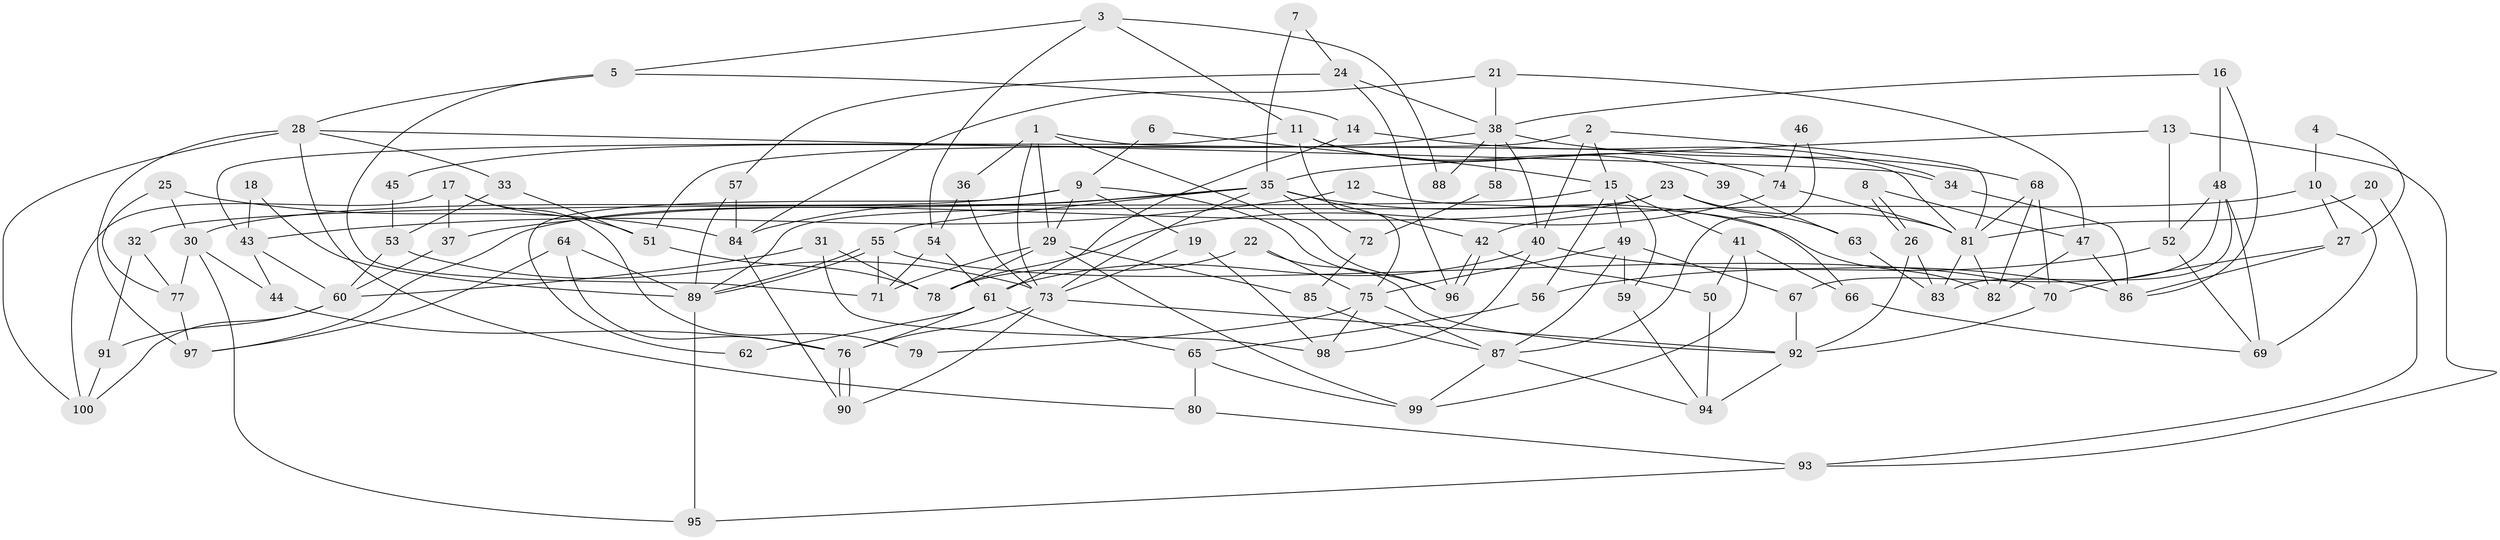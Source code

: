 // Generated by graph-tools (version 1.1) at 2025/50/03/09/25 04:50:38]
// undirected, 100 vertices, 200 edges
graph export_dot {
graph [start="1"]
  node [color=gray90,style=filled];
  1;
  2;
  3;
  4;
  5;
  6;
  7;
  8;
  9;
  10;
  11;
  12;
  13;
  14;
  15;
  16;
  17;
  18;
  19;
  20;
  21;
  22;
  23;
  24;
  25;
  26;
  27;
  28;
  29;
  30;
  31;
  32;
  33;
  34;
  35;
  36;
  37;
  38;
  39;
  40;
  41;
  42;
  43;
  44;
  45;
  46;
  47;
  48;
  49;
  50;
  51;
  52;
  53;
  54;
  55;
  56;
  57;
  58;
  59;
  60;
  61;
  62;
  63;
  64;
  65;
  66;
  67;
  68;
  69;
  70;
  71;
  72;
  73;
  74;
  75;
  76;
  77;
  78;
  79;
  80;
  81;
  82;
  83;
  84;
  85;
  86;
  87;
  88;
  89;
  90;
  91;
  92;
  93;
  94;
  95;
  96;
  97;
  98;
  99;
  100;
  1 -- 81;
  1 -- 36;
  1 -- 29;
  1 -- 73;
  1 -- 96;
  2 -- 40;
  2 -- 81;
  2 -- 15;
  2 -- 51;
  3 -- 54;
  3 -- 5;
  3 -- 11;
  3 -- 88;
  4 -- 27;
  4 -- 10;
  5 -- 71;
  5 -- 28;
  5 -- 14;
  6 -- 15;
  6 -- 9;
  7 -- 35;
  7 -- 24;
  8 -- 47;
  8 -- 26;
  8 -- 26;
  9 -- 30;
  9 -- 96;
  9 -- 19;
  9 -- 29;
  9 -- 62;
  10 -- 27;
  10 -- 42;
  10 -- 69;
  11 -- 75;
  11 -- 39;
  11 -- 43;
  11 -- 74;
  12 -- 66;
  12 -- 43;
  13 -- 35;
  13 -- 93;
  13 -- 52;
  14 -- 61;
  14 -- 34;
  15 -- 41;
  15 -- 32;
  15 -- 49;
  15 -- 56;
  15 -- 59;
  16 -- 38;
  16 -- 48;
  16 -- 86;
  17 -- 37;
  17 -- 51;
  17 -- 79;
  17 -- 100;
  18 -- 89;
  18 -- 43;
  19 -- 98;
  19 -- 73;
  20 -- 93;
  20 -- 81;
  21 -- 84;
  21 -- 38;
  21 -- 47;
  22 -- 75;
  22 -- 92;
  22 -- 78;
  23 -- 97;
  23 -- 89;
  23 -- 63;
  23 -- 81;
  24 -- 38;
  24 -- 96;
  24 -- 57;
  25 -- 77;
  25 -- 84;
  25 -- 30;
  26 -- 83;
  26 -- 92;
  27 -- 70;
  27 -- 86;
  28 -- 33;
  28 -- 34;
  28 -- 80;
  28 -- 97;
  28 -- 100;
  29 -- 71;
  29 -- 78;
  29 -- 85;
  29 -- 99;
  30 -- 44;
  30 -- 77;
  30 -- 95;
  31 -- 60;
  31 -- 78;
  31 -- 98;
  32 -- 77;
  32 -- 91;
  33 -- 51;
  33 -- 53;
  34 -- 86;
  35 -- 82;
  35 -- 73;
  35 -- 37;
  35 -- 42;
  35 -- 55;
  35 -- 72;
  35 -- 84;
  36 -- 73;
  36 -- 54;
  37 -- 60;
  38 -- 68;
  38 -- 40;
  38 -- 45;
  38 -- 58;
  38 -- 88;
  39 -- 63;
  40 -- 98;
  40 -- 86;
  40 -- 61;
  41 -- 99;
  41 -- 50;
  41 -- 66;
  42 -- 96;
  42 -- 96;
  42 -- 50;
  43 -- 60;
  43 -- 44;
  44 -- 76;
  45 -- 53;
  46 -- 87;
  46 -- 74;
  47 -- 82;
  47 -- 86;
  48 -- 67;
  48 -- 52;
  48 -- 69;
  48 -- 83;
  49 -- 59;
  49 -- 67;
  49 -- 75;
  49 -- 87;
  50 -- 94;
  51 -- 78;
  52 -- 69;
  52 -- 56;
  53 -- 73;
  53 -- 60;
  54 -- 61;
  54 -- 71;
  55 -- 89;
  55 -- 89;
  55 -- 70;
  55 -- 71;
  56 -- 65;
  57 -- 84;
  57 -- 89;
  58 -- 72;
  59 -- 94;
  60 -- 100;
  60 -- 91;
  61 -- 76;
  61 -- 62;
  61 -- 65;
  63 -- 83;
  64 -- 89;
  64 -- 76;
  64 -- 97;
  65 -- 80;
  65 -- 99;
  66 -- 69;
  67 -- 92;
  68 -- 70;
  68 -- 81;
  68 -- 82;
  70 -- 92;
  72 -- 85;
  73 -- 76;
  73 -- 90;
  73 -- 92;
  74 -- 78;
  74 -- 81;
  75 -- 87;
  75 -- 79;
  75 -- 98;
  76 -- 90;
  76 -- 90;
  77 -- 97;
  80 -- 93;
  81 -- 82;
  81 -- 83;
  84 -- 90;
  85 -- 87;
  87 -- 99;
  87 -- 94;
  89 -- 95;
  91 -- 100;
  92 -- 94;
  93 -- 95;
}
